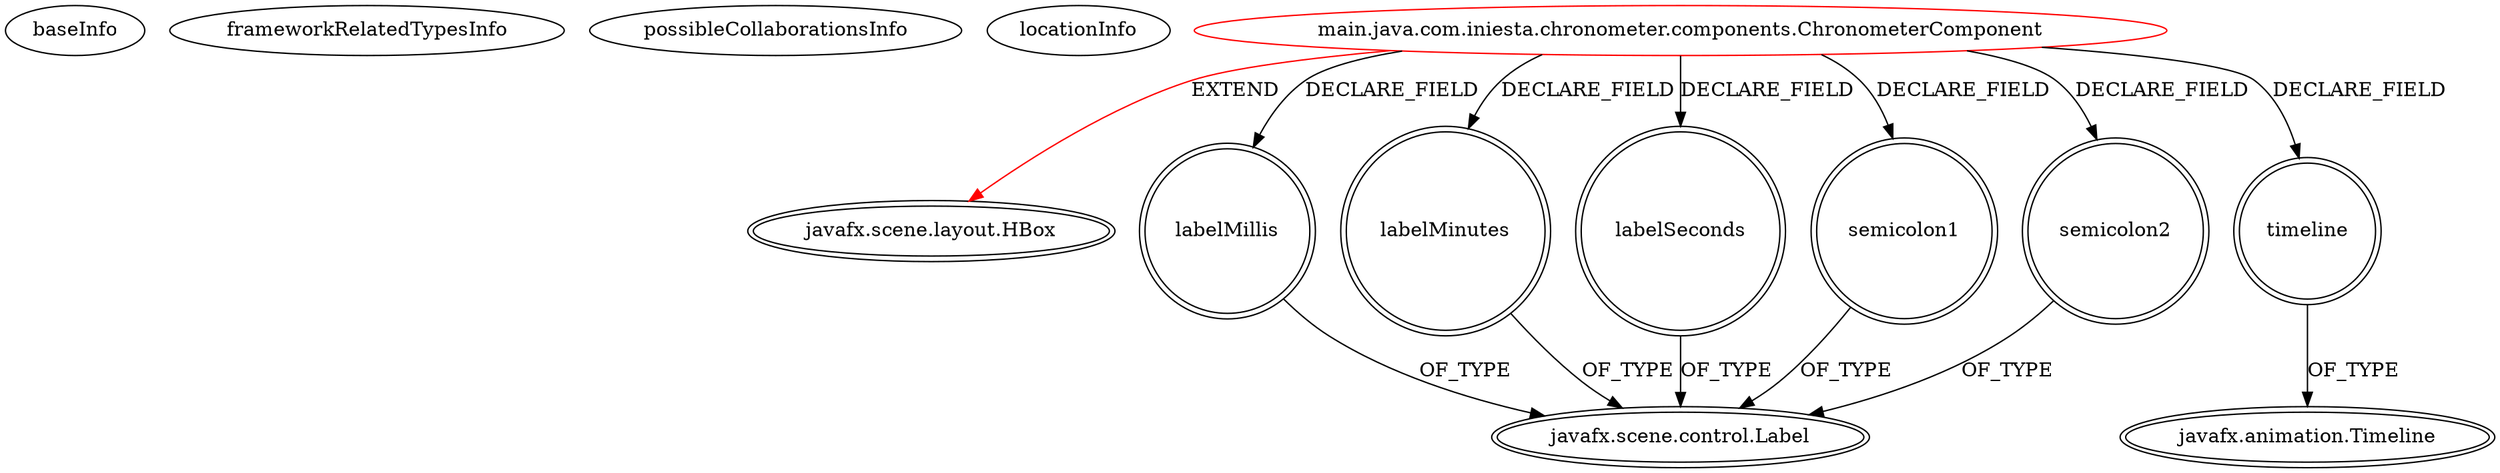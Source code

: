 digraph {
baseInfo[graphId=1746,category="extension_graph",isAnonymous=false,possibleRelation=false]
frameworkRelatedTypesInfo[0="javafx.scene.layout.HBox"]
possibleCollaborationsInfo[]
locationInfo[projectName="ajiniesta-chronometer",filePath="/ajiniesta-chronometer/chronometer-master/src/main/java/com/iniesta/chronometer/components/ChronometerComponent.java",contextSignature="ChronometerComponent",graphId="1746"]
0[label="main.java.com.iniesta.chronometer.components.ChronometerComponent",vertexType="ROOT_CLIENT_CLASS_DECLARATION",isFrameworkType=false,color=red]
1[label="javafx.scene.layout.HBox",vertexType="FRAMEWORK_CLASS_TYPE",isFrameworkType=true,peripheries=2]
2[label="labelMillis",vertexType="FIELD_DECLARATION",isFrameworkType=true,peripheries=2,shape=circle]
3[label="javafx.scene.control.Label",vertexType="FRAMEWORK_CLASS_TYPE",isFrameworkType=true,peripheries=2]
4[label="labelMinutes",vertexType="FIELD_DECLARATION",isFrameworkType=true,peripheries=2,shape=circle]
6[label="labelSeconds",vertexType="FIELD_DECLARATION",isFrameworkType=true,peripheries=2,shape=circle]
8[label="semicolon1",vertexType="FIELD_DECLARATION",isFrameworkType=true,peripheries=2,shape=circle]
10[label="semicolon2",vertexType="FIELD_DECLARATION",isFrameworkType=true,peripheries=2,shape=circle]
12[label="timeline",vertexType="FIELD_DECLARATION",isFrameworkType=true,peripheries=2,shape=circle]
13[label="javafx.animation.Timeline",vertexType="FRAMEWORK_CLASS_TYPE",isFrameworkType=true,peripheries=2]
0->1[label="EXTEND",color=red]
0->2[label="DECLARE_FIELD"]
2->3[label="OF_TYPE"]
0->4[label="DECLARE_FIELD"]
4->3[label="OF_TYPE"]
0->6[label="DECLARE_FIELD"]
6->3[label="OF_TYPE"]
0->8[label="DECLARE_FIELD"]
8->3[label="OF_TYPE"]
0->10[label="DECLARE_FIELD"]
10->3[label="OF_TYPE"]
0->12[label="DECLARE_FIELD"]
12->13[label="OF_TYPE"]
}
